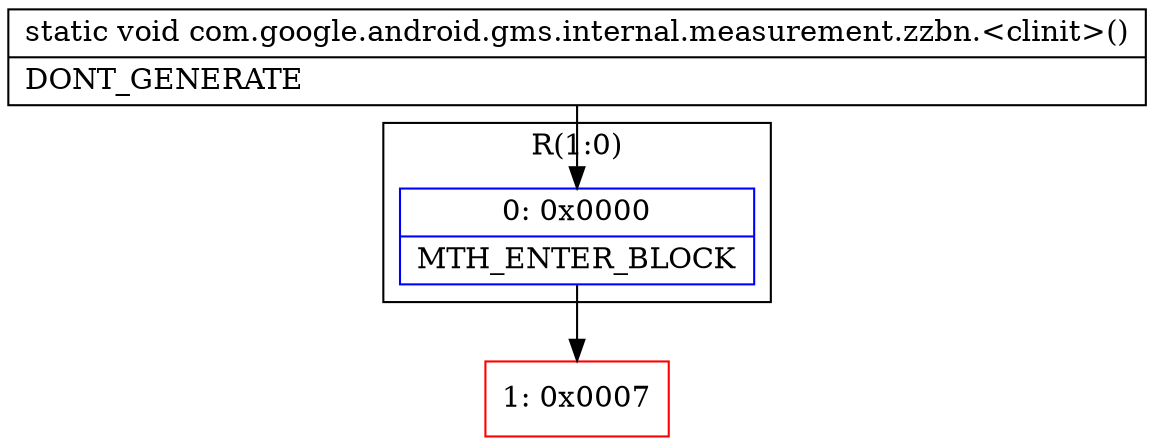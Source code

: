 digraph "CFG forcom.google.android.gms.internal.measurement.zzbn.\<clinit\>()V" {
subgraph cluster_Region_571394242 {
label = "R(1:0)";
node [shape=record,color=blue];
Node_0 [shape=record,label="{0\:\ 0x0000|MTH_ENTER_BLOCK\l}"];
}
Node_1 [shape=record,color=red,label="{1\:\ 0x0007}"];
MethodNode[shape=record,label="{static void com.google.android.gms.internal.measurement.zzbn.\<clinit\>()  | DONT_GENERATE\l}"];
MethodNode -> Node_0;
Node_0 -> Node_1;
}

